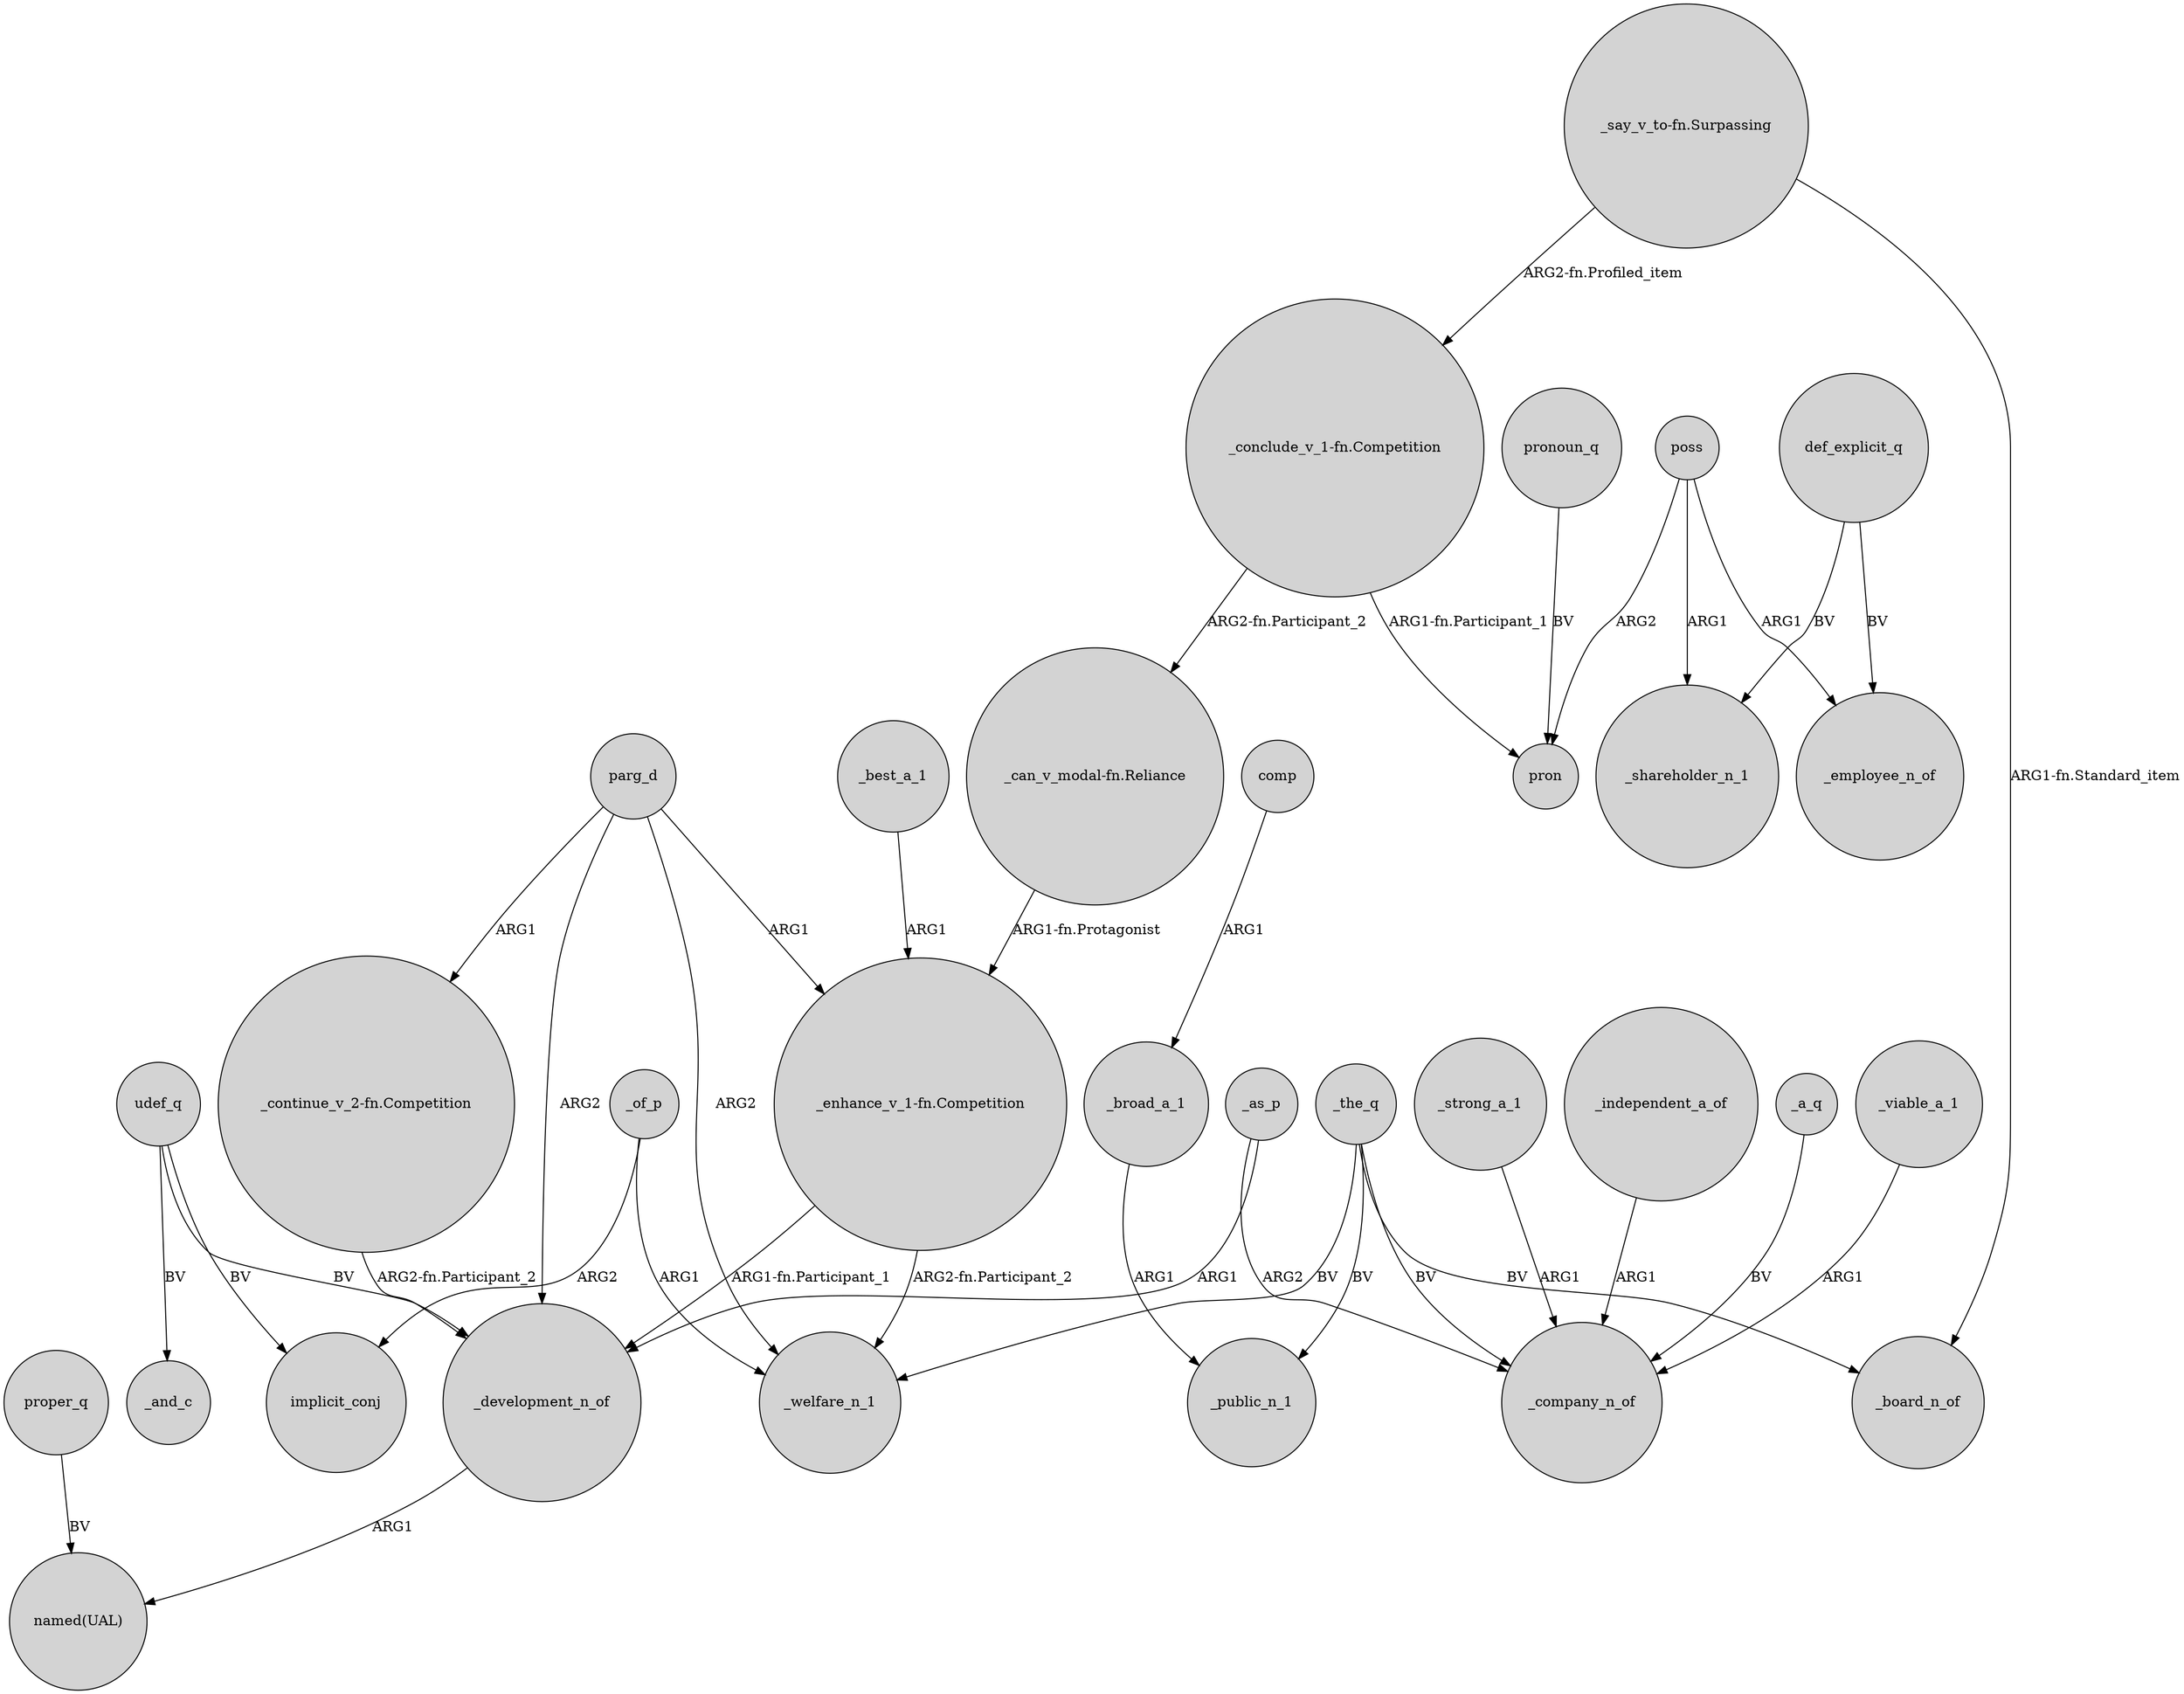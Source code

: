 digraph {
	node [shape=circle style=filled]
	_development_n_of -> "named(UAL)" [label=ARG1]
	"_enhance_v_1-fn.Competition" -> _development_n_of [label="ARG1-fn.Participant_1"]
	"_conclude_v_1-fn.Competition" -> "_can_v_modal-fn.Reliance" [label="ARG2-fn.Participant_2"]
	parg_d -> "_enhance_v_1-fn.Competition" [label=ARG1]
	poss -> _employee_n_of [label=ARG1]
	parg_d -> _welfare_n_1 [label=ARG2]
	"_conclude_v_1-fn.Competition" -> pron [label="ARG1-fn.Participant_1"]
	_of_p -> implicit_conj [label=ARG2]
	_independent_a_of -> _company_n_of [label=ARG1]
	"_enhance_v_1-fn.Competition" -> _welfare_n_1 [label="ARG2-fn.Participant_2"]
	parg_d -> "_continue_v_2-fn.Competition" [label=ARG1]
	_broad_a_1 -> _public_n_1 [label=ARG1]
	_a_q -> _company_n_of [label=BV]
	parg_d -> _development_n_of [label=ARG2]
	udef_q -> _and_c [label=BV]
	_the_q -> _board_n_of [label=BV]
	def_explicit_q -> _employee_n_of [label=BV]
	proper_q -> "named(UAL)" [label=BV]
	_as_p -> _development_n_of [label=ARG1]
	pronoun_q -> pron [label=BV]
	_viable_a_1 -> _company_n_of [label=ARG1]
	"_can_v_modal-fn.Reliance" -> "_enhance_v_1-fn.Competition" [label="ARG1-fn.Protagonist"]
	_as_p -> _company_n_of [label=ARG2]
	poss -> pron [label=ARG2]
	def_explicit_q -> _shareholder_n_1 [label=BV]
	udef_q -> _development_n_of [label=BV]
	_strong_a_1 -> _company_n_of [label=ARG1]
	poss -> _shareholder_n_1 [label=ARG1]
	_the_q -> _public_n_1 [label=BV]
	"_continue_v_2-fn.Competition" -> _development_n_of [label="ARG2-fn.Participant_2"]
	_of_p -> _welfare_n_1 [label=ARG1]
	comp -> _broad_a_1 [label=ARG1]
	_best_a_1 -> "_enhance_v_1-fn.Competition" [label=ARG1]
	"_say_v_to-fn.Surpassing" -> _board_n_of [label="ARG1-fn.Standard_item"]
	_the_q -> _company_n_of [label=BV]
	"_say_v_to-fn.Surpassing" -> "_conclude_v_1-fn.Competition" [label="ARG2-fn.Profiled_item"]
	udef_q -> implicit_conj [label=BV]
	_the_q -> _welfare_n_1 [label=BV]
}
